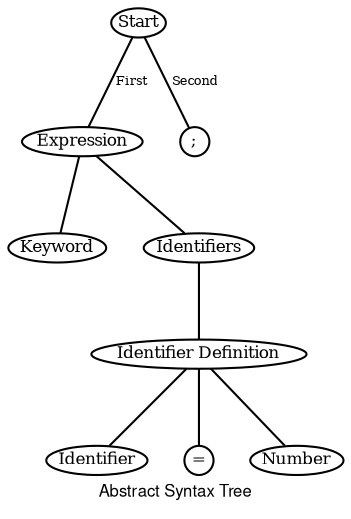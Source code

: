 // dot -Tps out.dot -o out.ps

graph "Abstract Syntax Tree"
{
	fontname="Helvetica,Arial,sans-serif"
	node [fontsize=8, width=".2", height=".2", margin=0]
	edge [fontsize=6]
	graph[fontsize=8];

	label="Abstract Syntax Tree"

	n7 ;
	n7 [label="Start"] ;
	n7 -- n5 [label="First"] ;
	n7 -- n8 [label="Second"] ;

	n5 ;
	n5 [label="Expression"] ;
	n5 -- n6 ;
	n5 -- n4 ;

	n8 ;
	n8 [label=";"] ;

	n6 ;
	n6 [label="Keyword"] ;

	n4 ;
	n4 [label="Identifiers"] ;
	n4 -- n0 ;

	n0 ;
	n0 [label="Identifier Definition"] ;
	n0 -- n1 ;
	n0 -- n2 ;
	n0 -- n3 ;

	n1 ;
	n1 [label="Identifier"] ;

	n2 ;
	n2 [label="="] ;

	n3 ;
	n3 [label="Number"] ;

}
